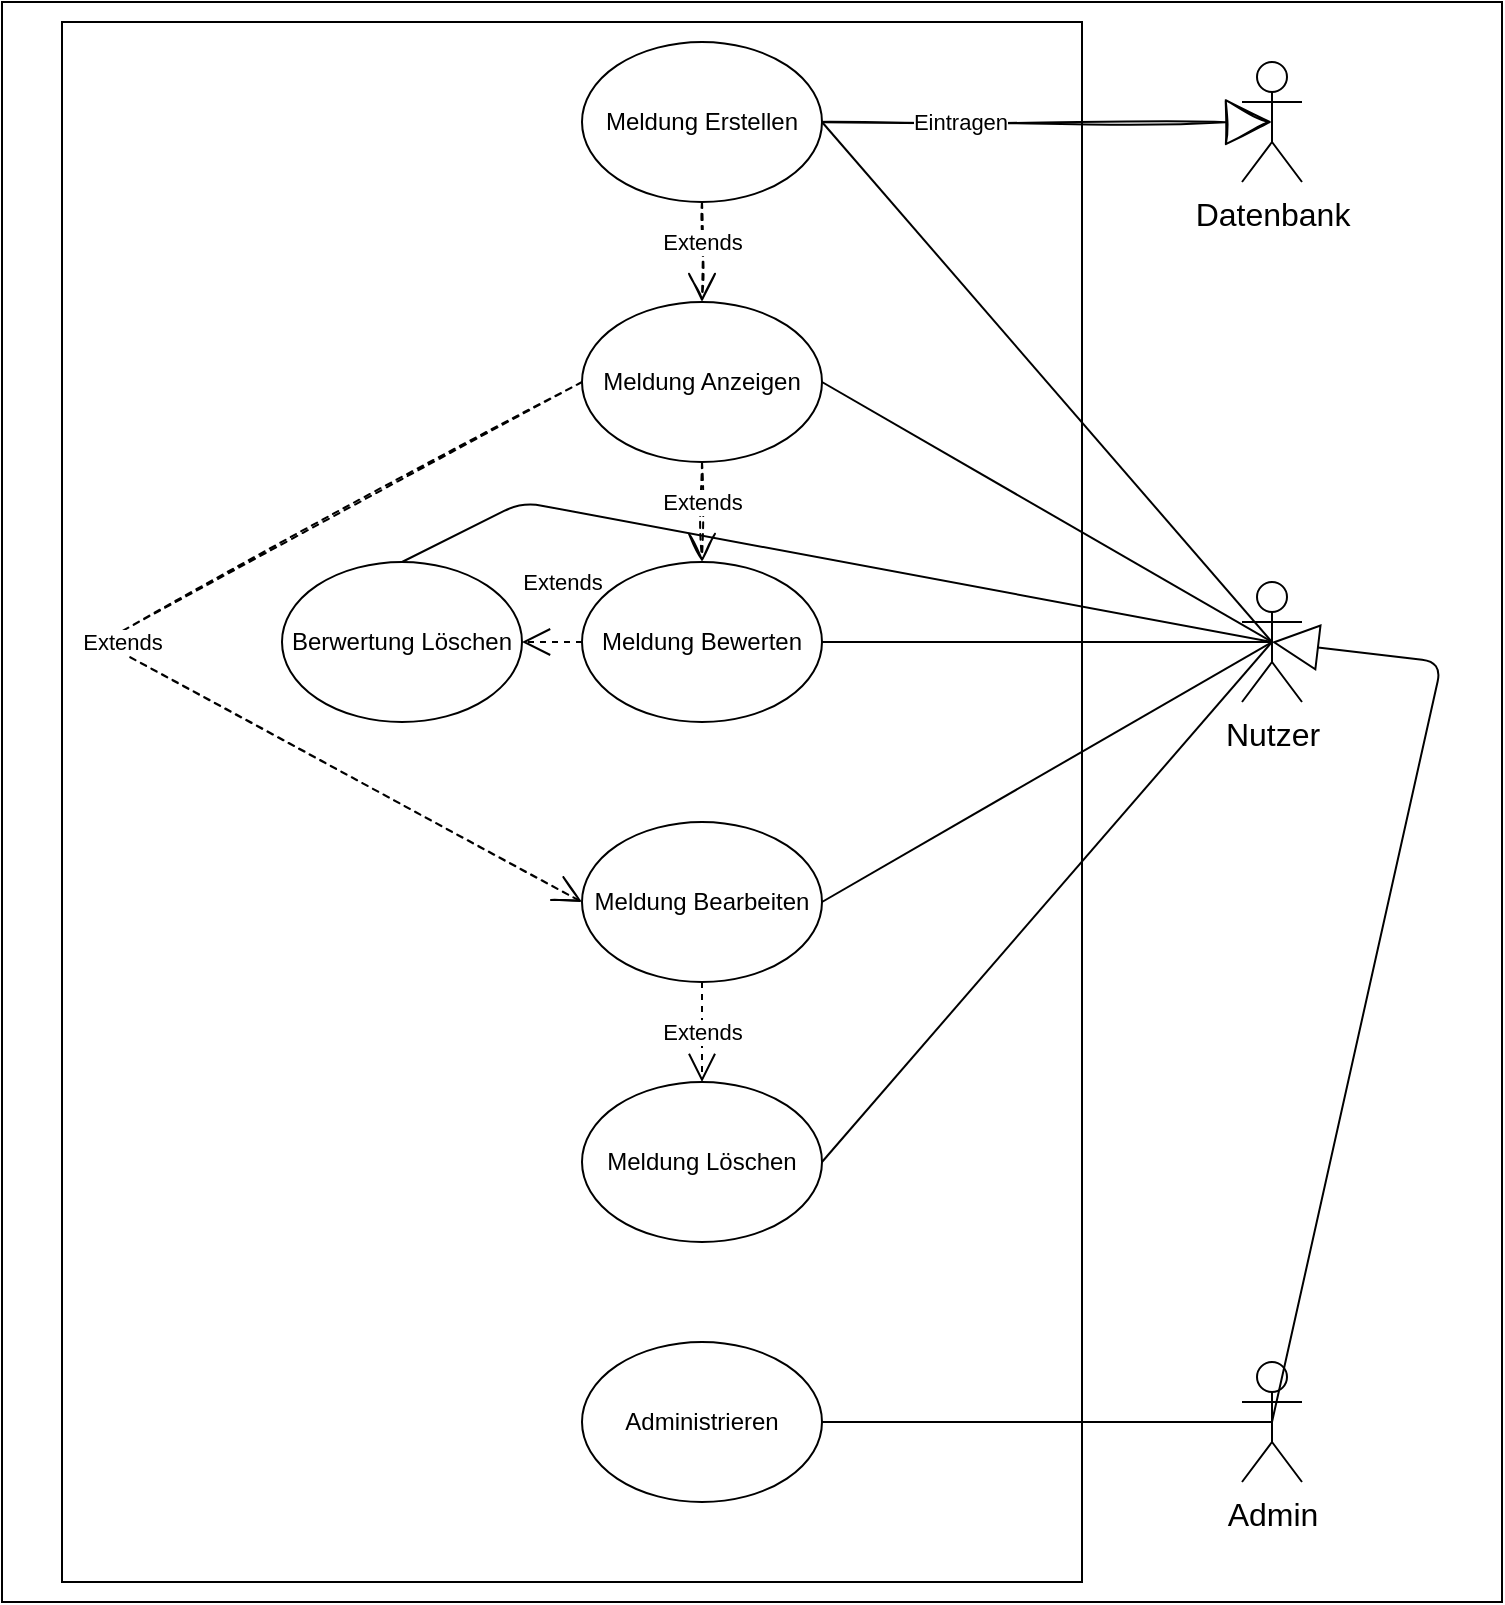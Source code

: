 <mxfile version="15.0.3" type="github">
  <diagram id="qyMruXw6N58mbJ0boBMm" name="Page-1">
    <mxGraphModel dx="868" dy="393" grid="1" gridSize="10" guides="1" tooltips="1" connect="1" arrows="1" fold="1" page="1" pageScale="1" pageWidth="827" pageHeight="1169" math="0" shadow="0">
      <root>
        <mxCell id="0" />
        <mxCell id="1" parent="0" />
        <mxCell id="BaN6ShETZUERFm25YfsU-1" value="" style="rounded=0;whiteSpace=wrap;html=1;" vertex="1" parent="1">
          <mxGeometry x="30" y="30" width="750" height="800" as="geometry" />
        </mxCell>
        <mxCell id="BaN6ShETZUERFm25YfsU-2" value="" style="rounded=0;whiteSpace=wrap;html=1;" vertex="1" parent="1">
          <mxGeometry x="60" y="40" width="510" height="780" as="geometry" />
        </mxCell>
        <mxCell id="BaN6ShETZUERFm25YfsU-3" value="&lt;font style=&quot;font-size: 16px&quot;&gt;Nutzer&lt;/font&gt;" style="shape=umlActor;verticalLabelPosition=bottom;verticalAlign=top;html=1;outlineConnect=0;" vertex="1" parent="1">
          <mxGeometry x="650" y="320" width="30" height="60" as="geometry" />
        </mxCell>
        <mxCell id="BaN6ShETZUERFm25YfsU-4" value="Eintragen" style="edgeStyle=orthogonalEdgeStyle;rounded=0;sketch=1;orthogonalLoop=1;jettySize=auto;html=1;exitX=1;exitY=0.5;exitDx=0;exitDy=0;endArrow=block;endFill=0;startSize=6;endSize=21;sourcePerimeterSpacing=0;strokeWidth=1;entryX=0.5;entryY=0.5;entryDx=0;entryDy=0;entryPerimeter=0;" edge="1" parent="1" target="BaN6ShETZUERFm25YfsU-26">
          <mxGeometry x="-0.331" relative="1" as="geometry">
            <mxPoint x="657" y="90" as="targetPoint" />
            <mxPoint x="432.0" y="90" as="sourcePoint" />
            <mxPoint x="-1" as="offset" />
          </mxGeometry>
        </mxCell>
        <mxCell id="BaN6ShETZUERFm25YfsU-5" value="Meldung Erstellen" style="ellipse;whiteSpace=wrap;html=1;" vertex="1" parent="1">
          <mxGeometry x="320" y="50" width="120" height="80" as="geometry" />
        </mxCell>
        <mxCell id="BaN6ShETZUERFm25YfsU-6" value="Meldung Bewerten" style="ellipse;whiteSpace=wrap;html=1;" vertex="1" parent="1">
          <mxGeometry x="320" y="310" width="120" height="80" as="geometry" />
        </mxCell>
        <mxCell id="BaN6ShETZUERFm25YfsU-7" value="" style="endArrow=none;html=1;exitX=1;exitY=0.5;exitDx=0;exitDy=0;entryX=0.5;entryY=0.5;entryDx=0;entryDy=0;entryPerimeter=0;" edge="1" parent="1" source="BaN6ShETZUERFm25YfsU-5" target="BaN6ShETZUERFm25YfsU-3">
          <mxGeometry width="50" height="50" relative="1" as="geometry">
            <mxPoint x="490" y="260" as="sourcePoint" />
            <mxPoint x="540" y="210" as="targetPoint" />
          </mxGeometry>
        </mxCell>
        <mxCell id="BaN6ShETZUERFm25YfsU-8" value="" style="endArrow=none;html=1;exitX=1;exitY=0.5;exitDx=0;exitDy=0;entryX=0.5;entryY=0.5;entryDx=0;entryDy=0;entryPerimeter=0;" edge="1" parent="1" source="BaN6ShETZUERFm25YfsU-6" target="BaN6ShETZUERFm25YfsU-3">
          <mxGeometry width="50" height="50" relative="1" as="geometry">
            <mxPoint x="450.0" y="260" as="sourcePoint" />
            <mxPoint x="675" y="210" as="targetPoint" />
          </mxGeometry>
        </mxCell>
        <mxCell id="BaN6ShETZUERFm25YfsU-9" value="Meldung Bearbeiten" style="ellipse;whiteSpace=wrap;html=1;" vertex="1" parent="1">
          <mxGeometry x="320" y="440" width="120" height="80" as="geometry" />
        </mxCell>
        <mxCell id="BaN6ShETZUERFm25YfsU-10" value="Extends" style="endArrow=open;dashed=1;endFill=0;endSize=12;html=1;sketch=1;entryX=0.5;entryY=0;entryDx=0;entryDy=0;exitX=0.5;exitY=1;exitDx=0;exitDy=0;" edge="1" parent="1" source="BaN6ShETZUERFm25YfsU-21" target="BaN6ShETZUERFm25YfsU-6">
          <mxGeometry x="-0.2" width="160" relative="1" as="geometry">
            <mxPoint x="400" y="270" as="sourcePoint" />
            <mxPoint x="380" y="310" as="targetPoint" />
            <mxPoint as="offset" />
          </mxGeometry>
        </mxCell>
        <mxCell id="BaN6ShETZUERFm25YfsU-11" value="Extends" style="endArrow=open;endFill=0;endSize=12;html=1;sketch=1;exitX=0;exitY=0.5;exitDx=0;exitDy=0;entryX=0;entryY=0.5;entryDx=0;entryDy=0;dashed=1;" edge="1" parent="1" source="BaN6ShETZUERFm25YfsU-21" target="BaN6ShETZUERFm25YfsU-9">
          <mxGeometry x="-0.032" y="5" width="160" relative="1" as="geometry">
            <mxPoint x="280.0" y="200" as="sourcePoint" />
            <mxPoint x="280.0" y="270" as="targetPoint" />
            <Array as="points">
              <mxPoint x="80" y="350" />
            </Array>
            <mxPoint as="offset" />
          </mxGeometry>
        </mxCell>
        <mxCell id="BaN6ShETZUERFm25YfsU-12" value="Extends" style="endArrow=open;dashed=1;endFill=0;endSize=12;html=1;exitX=0.5;exitY=1;exitDx=0;exitDy=0;entryX=0.5;entryY=0;entryDx=0;entryDy=0;" edge="1" parent="1" source="BaN6ShETZUERFm25YfsU-9" target="BaN6ShETZUERFm25YfsU-13">
          <mxGeometry width="160" relative="1" as="geometry">
            <mxPoint x="190" y="570" as="sourcePoint" />
            <mxPoint x="380" y="610" as="targetPoint" />
          </mxGeometry>
        </mxCell>
        <mxCell id="BaN6ShETZUERFm25YfsU-13" value="Meldung Löschen" style="ellipse;whiteSpace=wrap;html=1;" vertex="1" parent="1">
          <mxGeometry x="320" y="570" width="120" height="80" as="geometry" />
        </mxCell>
        <mxCell id="BaN6ShETZUERFm25YfsU-14" value="" style="endArrow=none;html=1;exitX=1;exitY=0.5;exitDx=0;exitDy=0;entryX=0.5;entryY=0.5;entryDx=0;entryDy=0;entryPerimeter=0;" edge="1" parent="1" source="BaN6ShETZUERFm25YfsU-9" target="BaN6ShETZUERFm25YfsU-3">
          <mxGeometry width="50" height="50" relative="1" as="geometry">
            <mxPoint x="432.426" y="331.716" as="sourcePoint" />
            <mxPoint x="670" y="200" as="targetPoint" />
          </mxGeometry>
        </mxCell>
        <mxCell id="BaN6ShETZUERFm25YfsU-15" value="&lt;div&gt;Berwertung Löschen&lt;/div&gt;" style="ellipse;whiteSpace=wrap;html=1;" vertex="1" parent="1">
          <mxGeometry x="170" y="310" width="120" height="80" as="geometry" />
        </mxCell>
        <mxCell id="BaN6ShETZUERFm25YfsU-16" value="Extends" style="endArrow=open;dashed=1;endFill=0;endSize=12;html=1;exitX=0;exitY=0.5;exitDx=0;exitDy=0;entryX=1;entryY=0.5;entryDx=0;entryDy=0;" edge="1" parent="1" source="BaN6ShETZUERFm25YfsU-6" target="BaN6ShETZUERFm25YfsU-15">
          <mxGeometry x="-0.333" y="-30" width="160" relative="1" as="geometry">
            <mxPoint x="390.0" y="550" as="sourcePoint" />
            <mxPoint x="390" y="620" as="targetPoint" />
            <mxPoint as="offset" />
          </mxGeometry>
        </mxCell>
        <mxCell id="BaN6ShETZUERFm25YfsU-17" value="&lt;font style=&quot;font-size: 16px&quot;&gt;Admin&lt;/font&gt;" style="shape=umlActor;verticalLabelPosition=bottom;verticalAlign=top;html=1;outlineConnect=0;" vertex="1" parent="1">
          <mxGeometry x="650" y="710" width="30" height="60" as="geometry" />
        </mxCell>
        <mxCell id="BaN6ShETZUERFm25YfsU-18" value="Administrieren" style="ellipse;whiteSpace=wrap;html=1;" vertex="1" parent="1">
          <mxGeometry x="320" y="700" width="120" height="80" as="geometry" />
        </mxCell>
        <mxCell id="BaN6ShETZUERFm25YfsU-19" value="" style="endArrow=none;html=1;startSize=6;endSize=6;entryX=0.5;entryY=0.5;entryDx=0;entryDy=0;entryPerimeter=0;exitX=1;exitY=0.5;exitDx=0;exitDy=0;" edge="1" parent="1" source="BaN6ShETZUERFm25YfsU-18" target="BaN6ShETZUERFm25YfsU-17">
          <mxGeometry width="50" height="50" relative="1" as="geometry">
            <mxPoint x="380" y="580" as="sourcePoint" />
            <mxPoint x="430" y="530" as="targetPoint" />
          </mxGeometry>
        </mxCell>
        <mxCell id="BaN6ShETZUERFm25YfsU-20" value="" style="endArrow=block;html=1;startSize=6;endSize=21;endFill=0;strokeWidth=1;sourcePerimeterSpacing=0;entryX=0.5;entryY=0.5;entryDx=0;entryDy=0;entryPerimeter=0;exitX=0.5;exitY=0.5;exitDx=0;exitDy=0;exitPerimeter=0;" edge="1" parent="1" source="BaN6ShETZUERFm25YfsU-17" target="BaN6ShETZUERFm25YfsU-3">
          <mxGeometry width="50" height="50" relative="1" as="geometry">
            <mxPoint x="665" y="390" as="sourcePoint" />
            <mxPoint x="665" y="710" as="targetPoint" />
            <Array as="points">
              <mxPoint x="750" y="360" />
            </Array>
          </mxGeometry>
        </mxCell>
        <mxCell id="BaN6ShETZUERFm25YfsU-21" value="Meldung Anzeigen" style="ellipse;whiteSpace=wrap;html=1;" vertex="1" parent="1">
          <mxGeometry x="320" y="180" width="120" height="80" as="geometry" />
        </mxCell>
        <mxCell id="BaN6ShETZUERFm25YfsU-22" value="Extends" style="endArrow=open;dashed=1;endFill=0;endSize=12;html=1;sketch=1;entryX=0.5;entryY=0;entryDx=0;entryDy=0;exitX=0.5;exitY=1;exitDx=0;exitDy=0;" edge="1" parent="1" source="BaN6ShETZUERFm25YfsU-5" target="BaN6ShETZUERFm25YfsU-21">
          <mxGeometry x="-0.2" width="160" relative="1" as="geometry">
            <mxPoint x="390" y="270" as="sourcePoint" />
            <mxPoint x="390" y="320" as="targetPoint" />
            <mxPoint as="offset" />
          </mxGeometry>
        </mxCell>
        <mxCell id="BaN6ShETZUERFm25YfsU-23" value="" style="endArrow=none;html=1;exitX=1;exitY=0.5;exitDx=0;exitDy=0;entryX=0.5;entryY=0.5;entryDx=0;entryDy=0;entryPerimeter=0;" edge="1" parent="1" source="BaN6ShETZUERFm25YfsU-21" target="BaN6ShETZUERFm25YfsU-3">
          <mxGeometry width="50" height="50" relative="1" as="geometry">
            <mxPoint x="430" y="270" as="sourcePoint" />
            <mxPoint x="655" y="270" as="targetPoint" />
          </mxGeometry>
        </mxCell>
        <mxCell id="BaN6ShETZUERFm25YfsU-24" value="" style="endArrow=none;html=1;exitX=1;exitY=0.5;exitDx=0;exitDy=0;entryX=0.5;entryY=0.5;entryDx=0;entryDy=0;entryPerimeter=0;" edge="1" parent="1" source="BaN6ShETZUERFm25YfsU-13" target="BaN6ShETZUERFm25YfsU-3">
          <mxGeometry width="50" height="50" relative="1" as="geometry">
            <mxPoint x="450.0" y="490" as="sourcePoint" />
            <mxPoint x="660" y="350" as="targetPoint" />
          </mxGeometry>
        </mxCell>
        <mxCell id="BaN6ShETZUERFm25YfsU-25" value="" style="endArrow=none;html=1;entryX=0.5;entryY=0.5;entryDx=0;entryDy=0;entryPerimeter=0;exitX=0.5;exitY=0;exitDx=0;exitDy=0;" edge="1" parent="1" source="BaN6ShETZUERFm25YfsU-15" target="BaN6ShETZUERFm25YfsU-3">
          <mxGeometry width="50" height="50" relative="1" as="geometry">
            <mxPoint x="450" y="620" as="sourcePoint" />
            <mxPoint x="670" y="350" as="targetPoint" />
            <Array as="points">
              <mxPoint x="290" y="280" />
            </Array>
          </mxGeometry>
        </mxCell>
        <mxCell id="BaN6ShETZUERFm25YfsU-26" value="&lt;font style=&quot;font-size: 16px&quot;&gt;Datenbank&lt;/font&gt;" style="shape=umlActor;verticalLabelPosition=bottom;verticalAlign=top;html=1;outlineConnect=0;" vertex="1" parent="1">
          <mxGeometry x="650" y="60" width="30" height="60" as="geometry" />
        </mxCell>
      </root>
    </mxGraphModel>
  </diagram>
</mxfile>
